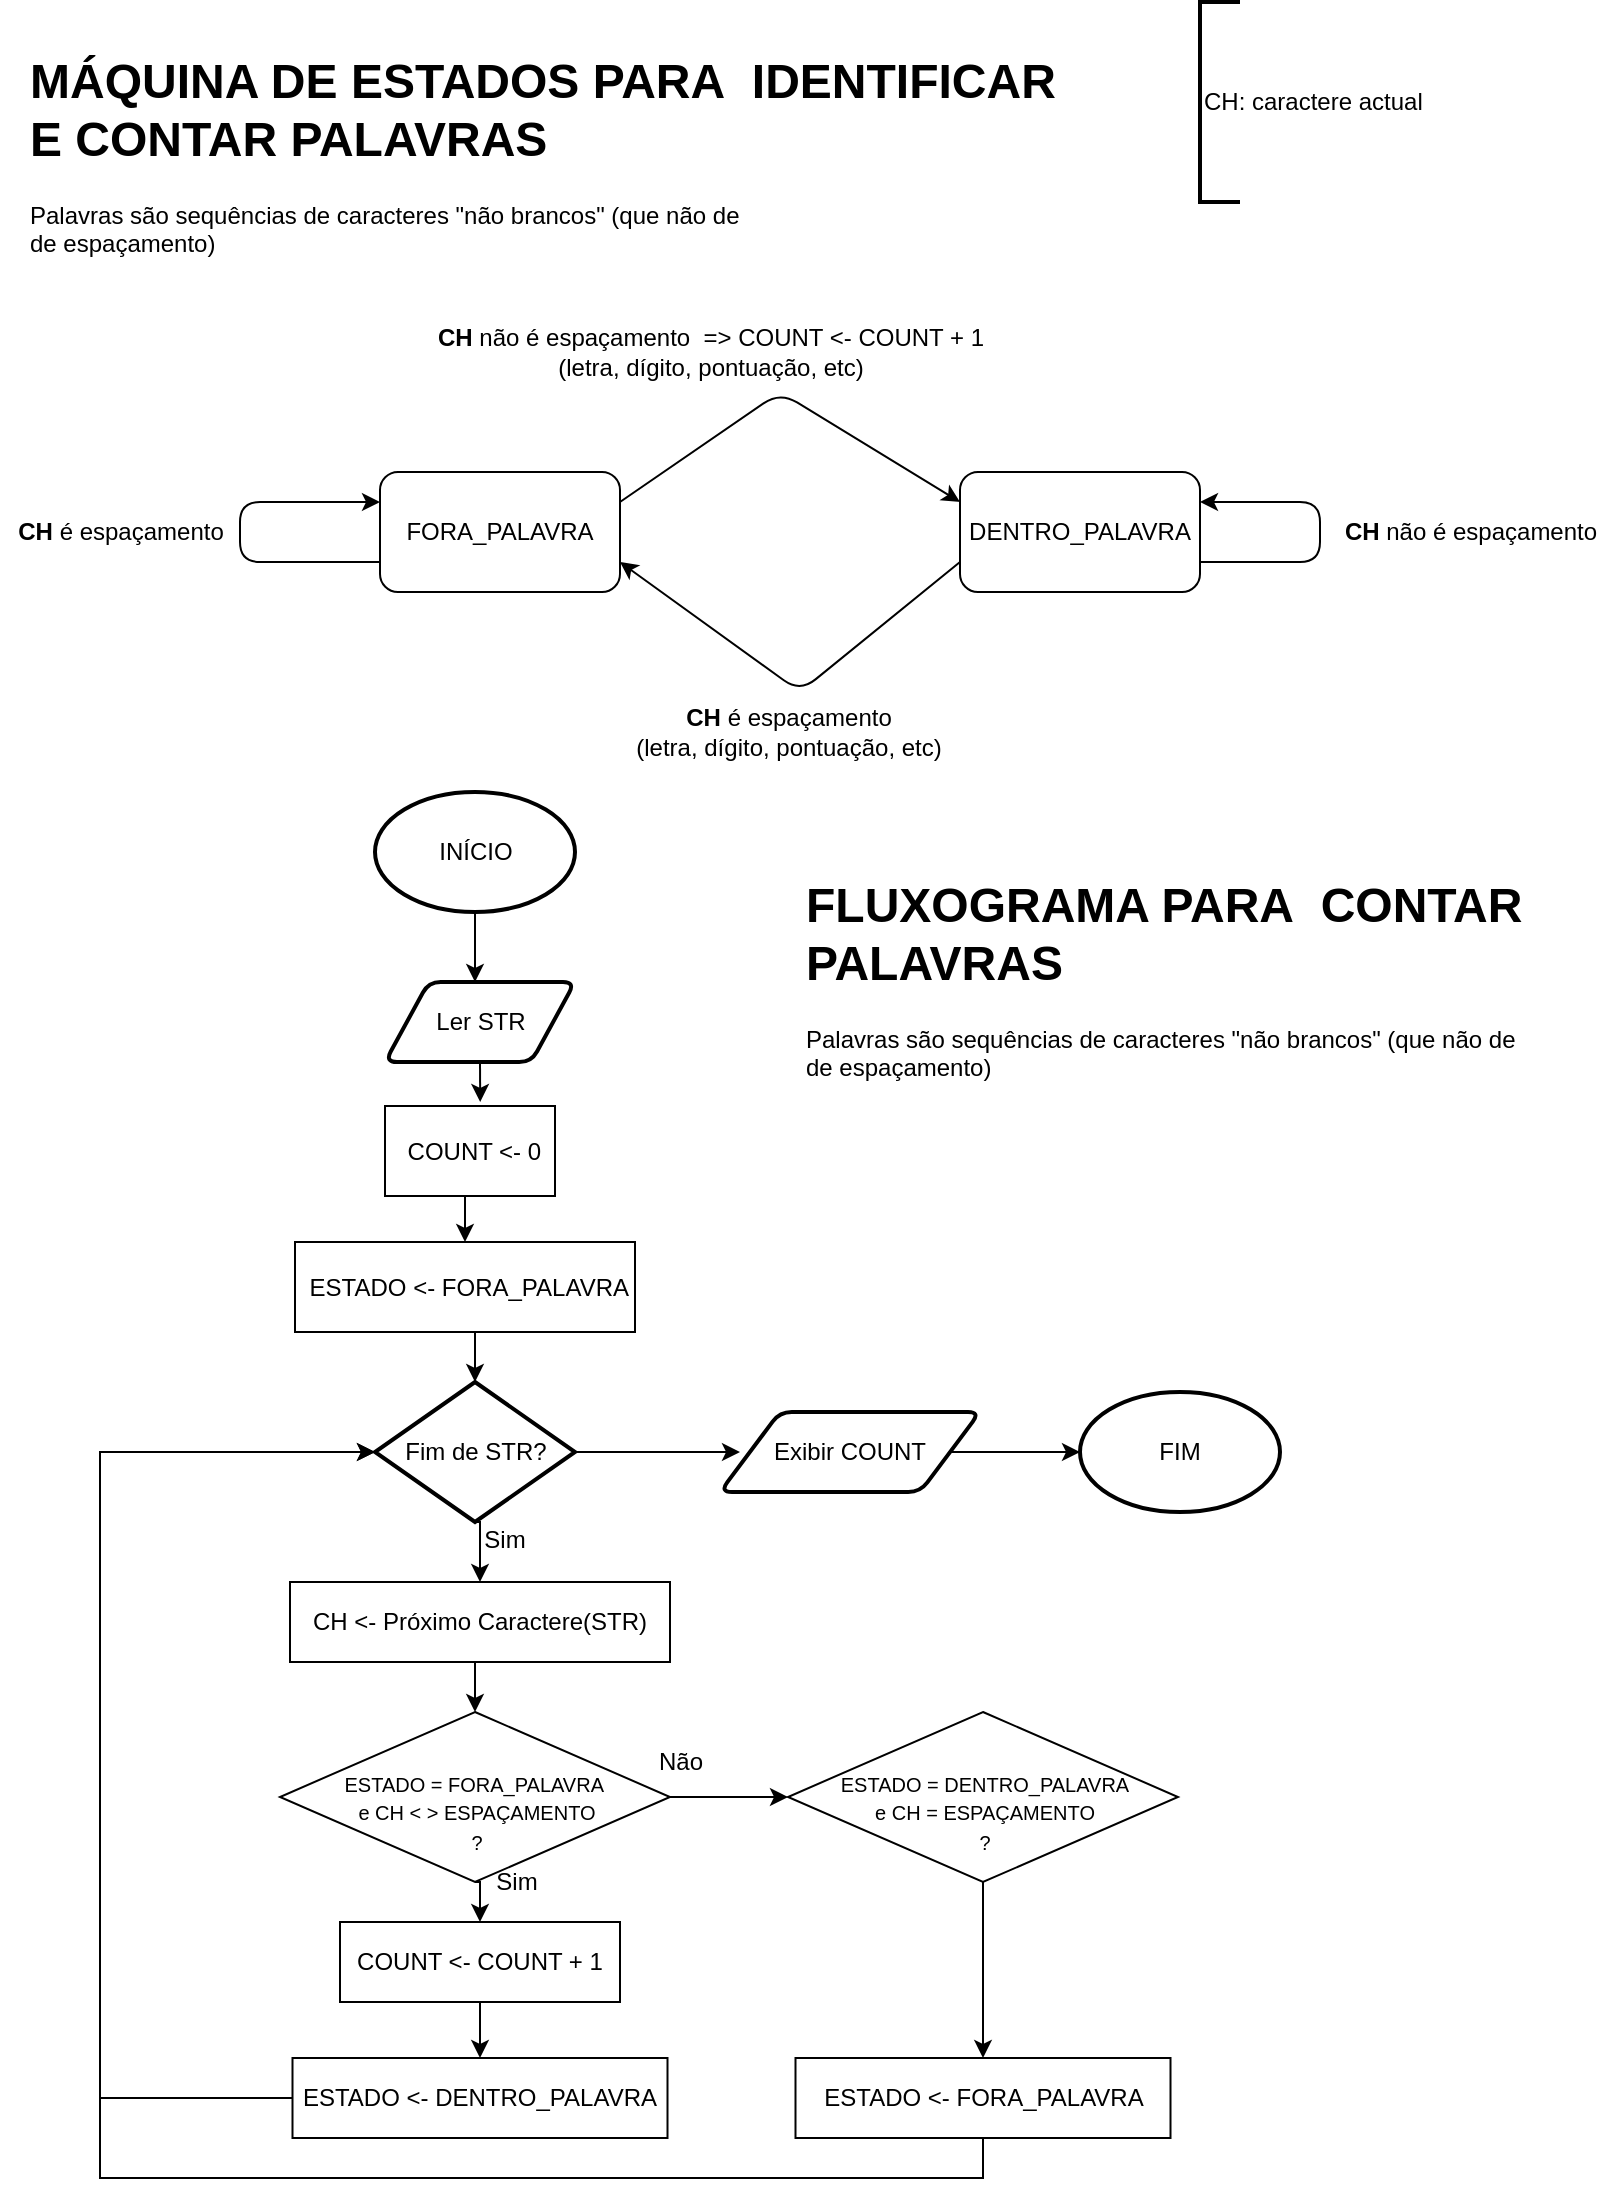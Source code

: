 <mxfile version="14.6.6" type="device"><diagram id="hIuVpQVMQCYBPzbdygVg" name="Page-1"><mxGraphModel dx="1141" dy="693" grid="1" gridSize="10" guides="1" tooltips="1" connect="1" arrows="1" fold="1" page="1" pageScale="1" pageWidth="827" pageHeight="1169" math="0" shadow="0"><root><mxCell id="0"/><mxCell id="1" parent="0"/><mxCell id="c7vqA2uhL8aHDBkoqUCM-1" value="FORA_PALAVRA" style="rounded=1;whiteSpace=wrap;html=1;" vertex="1" parent="1"><mxGeometry x="210" y="245" width="120" height="60" as="geometry"/></mxCell><mxCell id="c7vqA2uhL8aHDBkoqUCM-3" value="DENTRO_PALAVRA" style="rounded=1;whiteSpace=wrap;html=1;" vertex="1" parent="1"><mxGeometry x="500" y="245" width="120" height="60" as="geometry"/></mxCell><mxCell id="c7vqA2uhL8aHDBkoqUCM-5" value="" style="endArrow=classic;html=1;exitX=1;exitY=0.25;exitDx=0;exitDy=0;entryX=0;entryY=0.25;entryDx=0;entryDy=0;" edge="1" parent="1" source="c7vqA2uhL8aHDBkoqUCM-1" target="c7vqA2uhL8aHDBkoqUCM-3"><mxGeometry width="50" height="50" relative="1" as="geometry"><mxPoint x="470" y="515" as="sourcePoint"/><mxPoint x="520" y="465" as="targetPoint"/><Array as="points"><mxPoint x="410" y="205"/></Array></mxGeometry></mxCell><mxCell id="c7vqA2uhL8aHDBkoqUCM-6" value="&lt;b&gt;CH&lt;/b&gt; não é espaçamento&amp;nbsp; =&amp;gt; COUNT &amp;lt;- COUNT + 1&lt;br&gt;(letra, dígito, pontuação, etc)" style="text;html=1;align=center;verticalAlign=middle;resizable=0;points=[];autosize=1;strokeColor=none;" vertex="1" parent="1"><mxGeometry x="230" y="170" width="290" height="30" as="geometry"/></mxCell><mxCell id="c7vqA2uhL8aHDBkoqUCM-7" value="&lt;h1&gt;MÁQUINA DE ESTADOS PARA&amp;nbsp; IDENTIFICAR E CONTAR PALAVRAS&lt;/h1&gt;&lt;p&gt;Palavras são sequências de caracteres &quot;não brancos&quot; (que não de&lt;br&gt;de espaçamento)&lt;/p&gt;" style="text;html=1;strokeColor=none;fillColor=none;spacing=5;spacingTop=-20;whiteSpace=wrap;overflow=hidden;rounded=0;" vertex="1" parent="1"><mxGeometry x="30" y="30" width="540" height="120" as="geometry"/></mxCell><mxCell id="c7vqA2uhL8aHDBkoqUCM-9" value="" style="endArrow=classic;html=1;exitX=0;exitY=0.75;exitDx=0;exitDy=0;entryX=1;entryY=0.75;entryDx=0;entryDy=0;" edge="1" parent="1" source="c7vqA2uhL8aHDBkoqUCM-3" target="c7vqA2uhL8aHDBkoqUCM-1"><mxGeometry width="50" height="50" relative="1" as="geometry"><mxPoint x="470" y="445" as="sourcePoint"/><mxPoint x="520" y="395" as="targetPoint"/><Array as="points"><mxPoint x="420" y="355"/></Array></mxGeometry></mxCell><mxCell id="c7vqA2uhL8aHDBkoqUCM-10" value="&lt;b&gt;CH&lt;/b&gt;&amp;nbsp;é espaçamento &lt;br&gt;(letra, dígito, pontuação, etc)" style="text;html=1;align=center;verticalAlign=middle;resizable=0;points=[];autosize=1;strokeColor=none;" vertex="1" parent="1"><mxGeometry x="329" y="360" width="170" height="30" as="geometry"/></mxCell><mxCell id="c7vqA2uhL8aHDBkoqUCM-11" value="CH: caractere actual" style="strokeWidth=2;html=1;shape=mxgraph.flowchart.annotation_1;align=left;pointerEvents=1;" vertex="1" parent="1"><mxGeometry x="620" y="10" width="20" height="100" as="geometry"/></mxCell><mxCell id="c7vqA2uhL8aHDBkoqUCM-13" value="" style="endArrow=classic;html=1;exitX=0;exitY=0.75;exitDx=0;exitDy=0;entryX=0;entryY=0.25;entryDx=0;entryDy=0;" edge="1" parent="1" source="c7vqA2uhL8aHDBkoqUCM-1" target="c7vqA2uhL8aHDBkoqUCM-1"><mxGeometry width="50" height="50" relative="1" as="geometry"><mxPoint x="390" y="360" as="sourcePoint"/><mxPoint x="90" y="220" as="targetPoint"/><Array as="points"><mxPoint x="140" y="290"/><mxPoint x="140" y="260"/></Array></mxGeometry></mxCell><mxCell id="c7vqA2uhL8aHDBkoqUCM-14" value="&lt;b&gt;CH&lt;/b&gt;&amp;nbsp;é espaçamento &lt;br&gt;" style="text;html=1;align=center;verticalAlign=middle;resizable=0;points=[];autosize=1;strokeColor=none;" vertex="1" parent="1"><mxGeometry x="20" y="265" width="120" height="20" as="geometry"/></mxCell><mxCell id="c7vqA2uhL8aHDBkoqUCM-15" value="" style="endArrow=classic;html=1;exitX=1;exitY=0.75;exitDx=0;exitDy=0;entryX=1;entryY=0.25;entryDx=0;entryDy=0;" edge="1" parent="1" source="c7vqA2uhL8aHDBkoqUCM-3" target="c7vqA2uhL8aHDBkoqUCM-3"><mxGeometry width="50" height="50" relative="1" as="geometry"><mxPoint x="730" y="290" as="sourcePoint"/><mxPoint x="730" y="260" as="targetPoint"/><Array as="points"><mxPoint x="680" y="290"/><mxPoint x="680" y="260"/></Array></mxGeometry></mxCell><mxCell id="c7vqA2uhL8aHDBkoqUCM-16" value="&lt;b&gt;CH&lt;/b&gt; não é espaçamento &lt;br&gt;" style="text;html=1;align=center;verticalAlign=middle;resizable=0;points=[];autosize=1;strokeColor=none;" vertex="1" parent="1"><mxGeometry x="685" y="265" width="140" height="20" as="geometry"/></mxCell><mxCell id="c7vqA2uhL8aHDBkoqUCM-20" style="edgeStyle=orthogonalEdgeStyle;rounded=0;orthogonalLoop=1;jettySize=auto;html=1;exitX=0.5;exitY=1;exitDx=0;exitDy=0;exitPerimeter=0;entryX=0.5;entryY=0;entryDx=0;entryDy=0;" edge="1" parent="1" source="c7vqA2uhL8aHDBkoqUCM-17"><mxGeometry relative="1" as="geometry"><mxPoint x="257.5" y="500" as="targetPoint"/></mxGeometry></mxCell><mxCell id="c7vqA2uhL8aHDBkoqUCM-17" value="INÍCIO" style="strokeWidth=2;html=1;shape=mxgraph.flowchart.start_1;whiteSpace=wrap;" vertex="1" parent="1"><mxGeometry x="207.5" y="405" width="100" height="60" as="geometry"/></mxCell><mxCell id="c7vqA2uhL8aHDBkoqUCM-31" style="edgeStyle=orthogonalEdgeStyle;rounded=0;orthogonalLoop=1;jettySize=auto;html=1;exitX=0.5;exitY=1;exitDx=0;exitDy=0;entryX=0.5;entryY=0;entryDx=0;entryDy=0;" edge="1" parent="1" source="c7vqA2uhL8aHDBkoqUCM-21" target="c7vqA2uhL8aHDBkoqUCM-30"><mxGeometry relative="1" as="geometry"/></mxCell><mxCell id="c7vqA2uhL8aHDBkoqUCM-21" value="&amp;nbsp;COUNT &amp;lt;- 0" style="rounded=0;whiteSpace=wrap;html=1;" vertex="1" parent="1"><mxGeometry x="212.5" y="562" width="85" height="45" as="geometry"/></mxCell><mxCell id="c7vqA2uhL8aHDBkoqUCM-32" style="edgeStyle=orthogonalEdgeStyle;rounded=0;orthogonalLoop=1;jettySize=auto;html=1;exitX=0.5;exitY=1;exitDx=0;exitDy=0;" edge="1" parent="1" source="c7vqA2uhL8aHDBkoqUCM-23"><mxGeometry relative="1" as="geometry"><mxPoint x="260.1" y="560" as="targetPoint"/></mxGeometry></mxCell><mxCell id="c7vqA2uhL8aHDBkoqUCM-23" value="Ler STR" style="shape=parallelogram;html=1;strokeWidth=2;perimeter=parallelogramPerimeter;whiteSpace=wrap;rounded=1;arcSize=12;size=0.23;" vertex="1" parent="1"><mxGeometry x="212.5" y="500" width="95" height="40" as="geometry"/></mxCell><mxCell id="c7vqA2uhL8aHDBkoqUCM-34" style="edgeStyle=orthogonalEdgeStyle;rounded=0;orthogonalLoop=1;jettySize=auto;html=1;exitX=0.5;exitY=1;exitDx=0;exitDy=0;exitPerimeter=0;entryX=0.5;entryY=0;entryDx=0;entryDy=0;" edge="1" parent="1" source="c7vqA2uhL8aHDBkoqUCM-24" target="c7vqA2uhL8aHDBkoqUCM-26"><mxGeometry relative="1" as="geometry"/></mxCell><mxCell id="c7vqA2uhL8aHDBkoqUCM-52" style="edgeStyle=orthogonalEdgeStyle;rounded=0;orthogonalLoop=1;jettySize=auto;html=1;exitX=1;exitY=0.5;exitDx=0;exitDy=0;exitPerimeter=0;" edge="1" parent="1" source="c7vqA2uhL8aHDBkoqUCM-24"><mxGeometry relative="1" as="geometry"><mxPoint x="390" y="735" as="targetPoint"/></mxGeometry></mxCell><mxCell id="c7vqA2uhL8aHDBkoqUCM-24" value="Fim de STR?" style="strokeWidth=2;html=1;shape=mxgraph.flowchart.decision;whiteSpace=wrap;" vertex="1" parent="1"><mxGeometry x="207.5" y="700" width="100" height="70" as="geometry"/></mxCell><mxCell id="c7vqA2uhL8aHDBkoqUCM-36" style="edgeStyle=orthogonalEdgeStyle;rounded=0;orthogonalLoop=1;jettySize=auto;html=1;exitX=0.5;exitY=1;exitDx=0;exitDy=0;entryX=0.5;entryY=0;entryDx=0;entryDy=0;" edge="1" parent="1" source="c7vqA2uhL8aHDBkoqUCM-26" target="c7vqA2uhL8aHDBkoqUCM-28"><mxGeometry relative="1" as="geometry"/></mxCell><mxCell id="c7vqA2uhL8aHDBkoqUCM-26" value="CH &amp;lt;- Próximo Caractere(STR)" style="rounded=0;whiteSpace=wrap;html=1;" vertex="1" parent="1"><mxGeometry x="165" y="800" width="190" height="40" as="geometry"/></mxCell><mxCell id="c7vqA2uhL8aHDBkoqUCM-33" style="edgeStyle=orthogonalEdgeStyle;rounded=0;orthogonalLoop=1;jettySize=auto;html=1;exitX=0.5;exitY=1;exitDx=0;exitDy=0;entryX=0.5;entryY=0;entryDx=0;entryDy=0;entryPerimeter=0;" edge="1" parent="1" source="c7vqA2uhL8aHDBkoqUCM-30" target="c7vqA2uhL8aHDBkoqUCM-24"><mxGeometry relative="1" as="geometry"/></mxCell><mxCell id="c7vqA2uhL8aHDBkoqUCM-30" value="&amp;nbsp;ESTADO &amp;lt;- FORA_PALAVRA" style="rounded=0;whiteSpace=wrap;html=1;" vertex="1" parent="1"><mxGeometry x="167.5" y="630" width="170" height="45" as="geometry"/></mxCell><mxCell id="c7vqA2uhL8aHDBkoqUCM-35" value="" style="group" vertex="1" connectable="0" parent="1"><mxGeometry x="160" y="865" width="195" height="85" as="geometry"/></mxCell><mxCell id="c7vqA2uhL8aHDBkoqUCM-28" value="" style="rhombus;whiteSpace=wrap;html=1;" vertex="1" parent="c7vqA2uhL8aHDBkoqUCM-35"><mxGeometry width="195" height="85" as="geometry"/></mxCell><mxCell id="c7vqA2uhL8aHDBkoqUCM-29" value="&lt;font style=&quot;font-size: 10px&quot;&gt;ESTADO = FORA_PALAVRA&amp;nbsp; &lt;br&gt;e&amp;nbsp;CH &amp;lt; &amp;gt; ESPAÇAMENTO &lt;br&gt;?&lt;/font&gt;" style="text;html=1;align=center;verticalAlign=middle;resizable=0;points=[];autosize=1;strokeColor=none;" vertex="1" parent="c7vqA2uhL8aHDBkoqUCM-35"><mxGeometry x="22.5" y="25" width="150" height="50" as="geometry"/></mxCell><mxCell id="c7vqA2uhL8aHDBkoqUCM-40" style="edgeStyle=orthogonalEdgeStyle;rounded=0;orthogonalLoop=1;jettySize=auto;html=1;exitX=0.5;exitY=1;exitDx=0;exitDy=0;entryX=0.5;entryY=0;entryDx=0;entryDy=0;" edge="1" parent="1" source="c7vqA2uhL8aHDBkoqUCM-37" target="c7vqA2uhL8aHDBkoqUCM-39"><mxGeometry relative="1" as="geometry"/></mxCell><mxCell id="c7vqA2uhL8aHDBkoqUCM-37" value="COUNT &amp;lt;- COUNT + 1" style="rounded=0;whiteSpace=wrap;html=1;" vertex="1" parent="1"><mxGeometry x="190" y="970" width="140" height="40" as="geometry"/></mxCell><mxCell id="c7vqA2uhL8aHDBkoqUCM-38" style="edgeStyle=orthogonalEdgeStyle;rounded=0;orthogonalLoop=1;jettySize=auto;html=1;exitX=0.5;exitY=1;exitDx=0;exitDy=0;entryX=0.5;entryY=0;entryDx=0;entryDy=0;" edge="1" parent="1" source="c7vqA2uhL8aHDBkoqUCM-28" target="c7vqA2uhL8aHDBkoqUCM-37"><mxGeometry relative="1" as="geometry"/></mxCell><mxCell id="c7vqA2uhL8aHDBkoqUCM-43" style="edgeStyle=orthogonalEdgeStyle;rounded=0;orthogonalLoop=1;jettySize=auto;html=1;exitX=0;exitY=0.5;exitDx=0;exitDy=0;entryX=0;entryY=0.5;entryDx=0;entryDy=0;entryPerimeter=0;" edge="1" parent="1" source="c7vqA2uhL8aHDBkoqUCM-39" target="c7vqA2uhL8aHDBkoqUCM-24"><mxGeometry relative="1" as="geometry"><Array as="points"><mxPoint x="70" y="1058"/><mxPoint x="70" y="735"/></Array></mxGeometry></mxCell><mxCell id="c7vqA2uhL8aHDBkoqUCM-39" value="ESTADO &amp;lt;- DENTRO_PALAVRA" style="rounded=0;whiteSpace=wrap;html=1;" vertex="1" parent="1"><mxGeometry x="166.25" y="1038" width="187.5" height="40" as="geometry"/></mxCell><mxCell id="c7vqA2uhL8aHDBkoqUCM-41" value="Sim" style="text;html=1;align=center;verticalAlign=middle;resizable=0;points=[];autosize=1;strokeColor=none;" vertex="1" parent="1"><mxGeometry x="257.5" y="940" width="40" height="20" as="geometry"/></mxCell><mxCell id="c7vqA2uhL8aHDBkoqUCM-42" value="Sim" style="text;html=1;align=center;verticalAlign=middle;resizable=0;points=[];autosize=1;strokeColor=none;" vertex="1" parent="1"><mxGeometry x="251.5" y="769" width="40" height="20" as="geometry"/></mxCell><mxCell id="c7vqA2uhL8aHDBkoqUCM-44" value="" style="group" vertex="1" connectable="0" parent="1"><mxGeometry x="414" y="865" width="195" height="85" as="geometry"/></mxCell><mxCell id="c7vqA2uhL8aHDBkoqUCM-45" value="" style="rhombus;whiteSpace=wrap;html=1;" vertex="1" parent="c7vqA2uhL8aHDBkoqUCM-44"><mxGeometry width="195" height="85" as="geometry"/></mxCell><mxCell id="c7vqA2uhL8aHDBkoqUCM-46" value="&lt;font style=&quot;font-size: 10px&quot;&gt;ESTADO = DENTRO_PALAVRA&lt;br&gt;e&amp;nbsp;CH = ESPAÇAMENTO &lt;br&gt;?&lt;/font&gt;" style="text;html=1;align=center;verticalAlign=middle;resizable=0;points=[];autosize=1;strokeColor=none;" vertex="1" parent="c7vqA2uhL8aHDBkoqUCM-44"><mxGeometry x="17.5" y="25" width="160" height="50" as="geometry"/></mxCell><mxCell id="c7vqA2uhL8aHDBkoqUCM-47" style="edgeStyle=orthogonalEdgeStyle;rounded=0;orthogonalLoop=1;jettySize=auto;html=1;exitX=1;exitY=0.5;exitDx=0;exitDy=0;entryX=0;entryY=0.5;entryDx=0;entryDy=0;" edge="1" parent="1" source="c7vqA2uhL8aHDBkoqUCM-28" target="c7vqA2uhL8aHDBkoqUCM-45"><mxGeometry relative="1" as="geometry"/></mxCell><mxCell id="c7vqA2uhL8aHDBkoqUCM-48" value="Não" style="text;html=1;align=center;verticalAlign=middle;resizable=0;points=[];autosize=1;strokeColor=none;" vertex="1" parent="1"><mxGeometry x="340" y="880" width="40" height="20" as="geometry"/></mxCell><mxCell id="c7vqA2uhL8aHDBkoqUCM-51" style="edgeStyle=orthogonalEdgeStyle;rounded=0;orthogonalLoop=1;jettySize=auto;html=1;exitX=0.5;exitY=1;exitDx=0;exitDy=0;entryX=0;entryY=0.5;entryDx=0;entryDy=0;entryPerimeter=0;" edge="1" parent="1" source="c7vqA2uhL8aHDBkoqUCM-49" target="c7vqA2uhL8aHDBkoqUCM-24"><mxGeometry relative="1" as="geometry"><Array as="points"><mxPoint x="511" y="1098"/><mxPoint x="70" y="1098"/><mxPoint x="70" y="735"/></Array></mxGeometry></mxCell><mxCell id="c7vqA2uhL8aHDBkoqUCM-49" value="ESTADO &amp;lt;- FORA_PALAVRA" style="rounded=0;whiteSpace=wrap;html=1;" vertex="1" parent="1"><mxGeometry x="417.75" y="1038" width="187.5" height="40" as="geometry"/></mxCell><mxCell id="c7vqA2uhL8aHDBkoqUCM-50" style="edgeStyle=orthogonalEdgeStyle;rounded=0;orthogonalLoop=1;jettySize=auto;html=1;exitX=0.5;exitY=1;exitDx=0;exitDy=0;entryX=0.5;entryY=0;entryDx=0;entryDy=0;" edge="1" parent="1" source="c7vqA2uhL8aHDBkoqUCM-45" target="c7vqA2uhL8aHDBkoqUCM-49"><mxGeometry relative="1" as="geometry"/></mxCell><mxCell id="c7vqA2uhL8aHDBkoqUCM-55" style="edgeStyle=orthogonalEdgeStyle;rounded=0;orthogonalLoop=1;jettySize=auto;html=1;exitX=1;exitY=0.5;exitDx=0;exitDy=0;" edge="1" parent="1" source="c7vqA2uhL8aHDBkoqUCM-53" target="c7vqA2uhL8aHDBkoqUCM-54"><mxGeometry relative="1" as="geometry"/></mxCell><mxCell id="c7vqA2uhL8aHDBkoqUCM-53" value="Exibir COUNT" style="shape=parallelogram;html=1;strokeWidth=2;perimeter=parallelogramPerimeter;whiteSpace=wrap;rounded=1;arcSize=12;size=0.23;" vertex="1" parent="1"><mxGeometry x="380" y="715" width="130" height="40" as="geometry"/></mxCell><mxCell id="c7vqA2uhL8aHDBkoqUCM-54" value="FIM" style="strokeWidth=2;html=1;shape=mxgraph.flowchart.start_1;whiteSpace=wrap;" vertex="1" parent="1"><mxGeometry x="560" y="705" width="100" height="60" as="geometry"/></mxCell><mxCell id="c7vqA2uhL8aHDBkoqUCM-56" value="&lt;h1&gt;FLUXOGRAMA PARA&amp;nbsp; CONTAR PALAVRAS&lt;/h1&gt;&lt;p&gt;Palavras são sequências de caracteres &quot;não brancos&quot; (que não de&lt;br&gt;de espaçamento)&lt;/p&gt;" style="text;html=1;strokeColor=none;fillColor=none;spacing=5;spacingTop=-20;whiteSpace=wrap;overflow=hidden;rounded=0;" vertex="1" parent="1"><mxGeometry x="417.75" y="442" width="370" height="120" as="geometry"/></mxCell></root></mxGraphModel></diagram></mxfile>